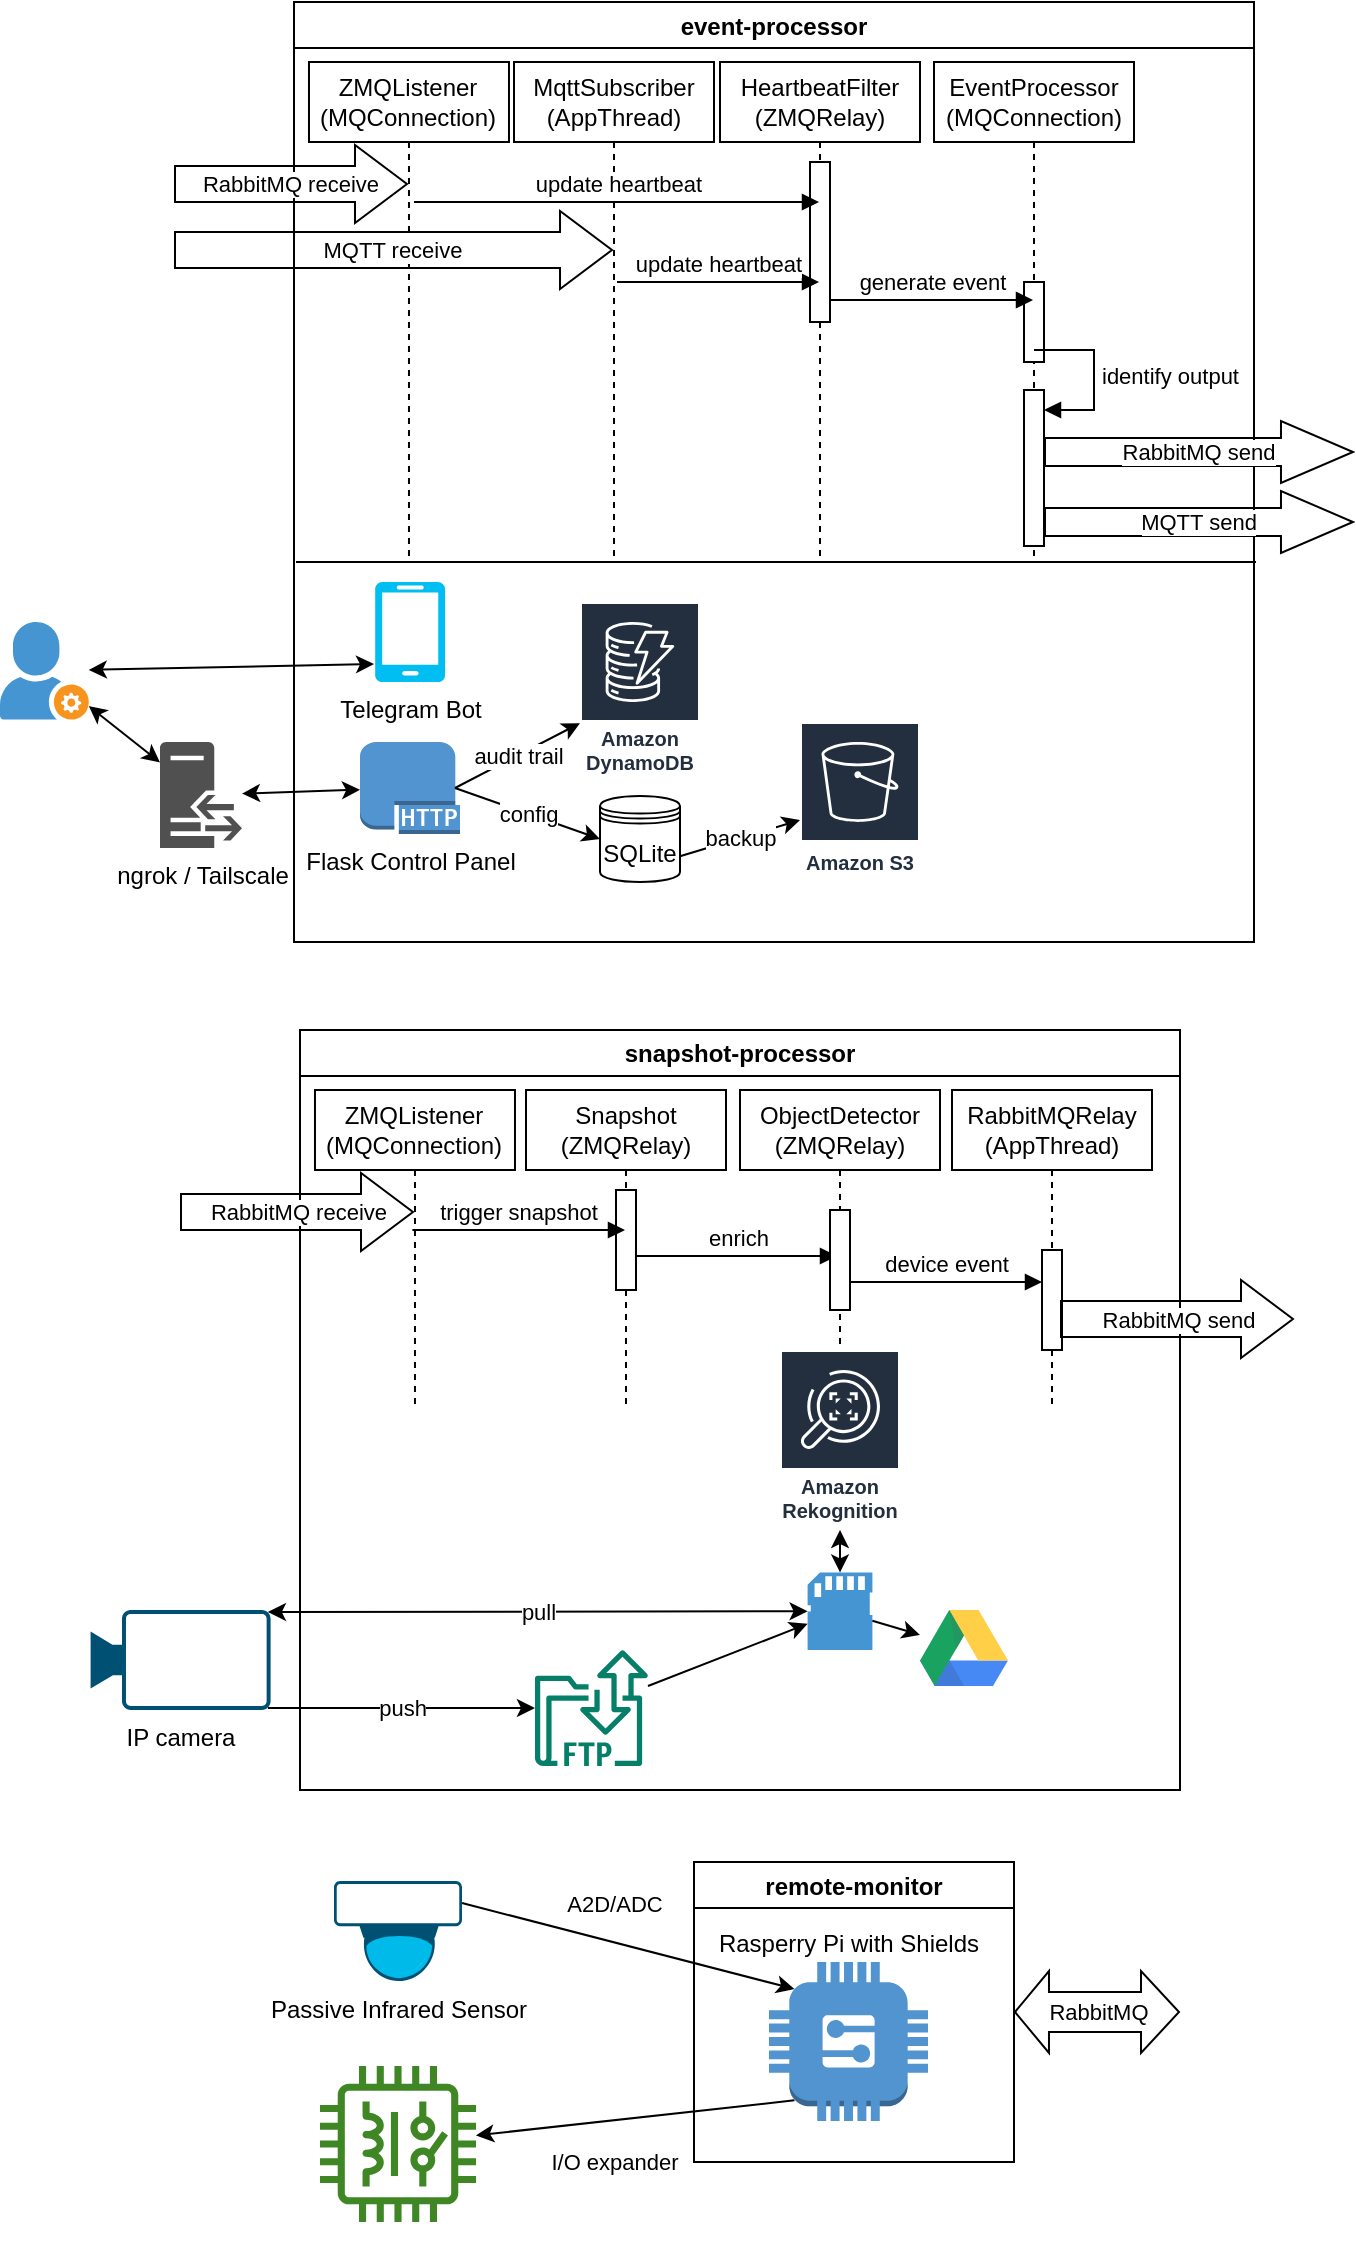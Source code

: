 <mxfile version="21.4.0" type="device">
  <diagram name="Page-1" id="ZSkcajXZRbt3x14Z_4z5">
    <mxGraphModel dx="2634" dy="2443" grid="1" gridSize="10" guides="1" tooltips="1" connect="1" arrows="1" fold="1" page="1" pageScale="1" pageWidth="1200" pageHeight="1600" math="0" shadow="0">
      <root>
        <mxCell id="0" />
        <mxCell id="1" parent="0" />
        <mxCell id="YGuV6R9-KsbICo-k-Tc9-1" value="Passive Infrared Sensor" style="points=[[0.015,0.015,0],[0.5,0,0],[0.985,0.015,0],[1,0.22,0],[0.985,0.43,0],[0.73,0.85,0],[0.5,1,0],[0.285,0.85,0],[0.015,0.43,0],[0,0.22,0]];verticalLabelPosition=bottom;sketch=0;html=1;verticalAlign=top;aspect=fixed;align=center;pointerEvents=1;shape=mxgraph.cisco19.surveillance_camera;fillColor=#005073;strokeColor=none;" parent="1" vertex="1">
          <mxGeometry x="-103" y="799.5" width="64" height="50" as="geometry" />
        </mxCell>
        <mxCell id="YGuV6R9-KsbICo-k-Tc9-2" value="IP camera" style="points=[[0,0.5,0],[0.19,0.02,0],[0.59,0,0],[0.985,0.02,0],[1,0.5,0],[0.985,0.98,0],[0.59,1,0],[0.19,0.98,0]];verticalLabelPosition=bottom;sketch=0;html=1;verticalAlign=top;aspect=fixed;align=center;pointerEvents=1;shape=mxgraph.cisco19.camera;fillColor=#005073;strokeColor=none;flipV=0;flipH=0;horizontal=1;" parent="1" vertex="1">
          <mxGeometry x="-224.7" y="664" width="90" height="50" as="geometry" />
        </mxCell>
        <mxCell id="YGuV6R9-KsbICo-k-Tc9-3" value="" style="shadow=0;dashed=0;html=1;strokeColor=none;fillColor=#4495D1;labelPosition=center;verticalLabelPosition=bottom;verticalAlign=top;align=center;outlineConnect=0;shape=mxgraph.veeam.company_administrator;" parent="1" vertex="1">
          <mxGeometry x="-270.0" y="170.0" width="44.4" height="48.8" as="geometry" />
        </mxCell>
        <mxCell id="YGuV6R9-KsbICo-k-Tc9-5" value="A2D/ADC" style="endArrow=classic;html=1;rounded=0;exitX=1;exitY=0.22;exitDx=0;exitDy=0;exitPerimeter=0;entryX=0.16;entryY=0.17;entryDx=0;entryDy=0;entryPerimeter=0;" parent="1" source="YGuV6R9-KsbICo-k-Tc9-1" target="YGuV6R9-KsbICo-k-Tc9-18" edge="1">
          <mxGeometry x="-0.143" y="19" width="50" height="50" relative="1" as="geometry">
            <mxPoint x="437" y="969.5" as="sourcePoint" />
            <mxPoint x="7" y="809.5" as="targetPoint" />
            <mxPoint as="offset" />
          </mxGeometry>
        </mxCell>
        <mxCell id="YGuV6R9-KsbICo-k-Tc9-9" value="" style="endArrow=classic;startArrow=classic;html=1;rounded=0;" parent="1" source="YGuV6R9-KsbICo-k-Tc9-15" target="YGuV6R9-KsbICo-k-Tc9-6" edge="1">
          <mxGeometry width="50" height="50" relative="1" as="geometry">
            <mxPoint x="110.0" y="498.5" as="sourcePoint" />
            <mxPoint x="-330.2" y="152.9" as="targetPoint" />
          </mxGeometry>
        </mxCell>
        <mxCell id="YGuV6R9-KsbICo-k-Tc9-11" value="" style="endArrow=classic;startArrow=classic;html=1;rounded=0;entryX=-0.014;entryY=0.82;entryDx=0;entryDy=0;entryPerimeter=0;" parent="1" source="YGuV6R9-KsbICo-k-Tc9-3" target="YGuV6R9-KsbICo-k-Tc9-10" edge="1">
          <mxGeometry width="50" height="50" relative="1" as="geometry">
            <mxPoint x="-265.2" y="78.9" as="sourcePoint" />
            <mxPoint x="-279.2" y="129.9" as="targetPoint" />
          </mxGeometry>
        </mxCell>
        <mxCell id="YGuV6R9-KsbICo-k-Tc9-13" value="event-processor" style="swimlane;startSize=23;" parent="1" vertex="1">
          <mxGeometry x="-123" y="-140" width="480" height="470" as="geometry" />
        </mxCell>
        <mxCell id="YGuV6R9-KsbICo-k-Tc9-10" value="Telegram Bot" style="verticalLabelPosition=bottom;html=1;verticalAlign=top;align=center;strokeColor=none;fillColor=#00BEF2;shape=mxgraph.azure.mobile;pointerEvents=1;" parent="YGuV6R9-KsbICo-k-Tc9-13" vertex="1">
          <mxGeometry x="40.5" y="290" width="35" height="50" as="geometry" />
        </mxCell>
        <mxCell id="YGuV6R9-KsbICo-k-Tc9-6" value="Flask Control Panel" style="outlineConnect=0;dashed=0;verticalLabelPosition=bottom;verticalAlign=top;align=center;html=1;shape=mxgraph.aws3.http_protocol;fillColor=#5294CF;gradientColor=none;" parent="YGuV6R9-KsbICo-k-Tc9-13" vertex="1">
          <mxGeometry x="33" y="370" width="50" height="46" as="geometry" />
        </mxCell>
        <mxCell id="YGuV6R9-KsbICo-k-Tc9-39" value="Amazon S3" style="sketch=0;outlineConnect=0;fontColor=#232F3E;gradientColor=none;strokeColor=#ffffff;fillColor=#232F3E;dashed=0;verticalLabelPosition=middle;verticalAlign=bottom;align=center;html=1;whiteSpace=wrap;fontSize=10;fontStyle=1;spacing=3;shape=mxgraph.aws4.productIcon;prIcon=mxgraph.aws4.s3;" parent="YGuV6R9-KsbICo-k-Tc9-13" vertex="1">
          <mxGeometry x="253" y="360" width="60" height="80" as="geometry" />
        </mxCell>
        <mxCell id="YGuV6R9-KsbICo-k-Tc9-42" value="SQLite" style="shape=datastore;whiteSpace=wrap;html=1;" parent="YGuV6R9-KsbICo-k-Tc9-13" vertex="1">
          <mxGeometry x="153" y="397" width="40" height="43" as="geometry" />
        </mxCell>
        <mxCell id="DSjT6oyzW38afCTZ1IZh-27" value="Amazon DynamoDB" style="sketch=0;outlineConnect=0;fontColor=#232F3E;gradientColor=none;strokeColor=#ffffff;fillColor=#232F3E;dashed=0;verticalLabelPosition=middle;verticalAlign=bottom;align=center;html=1;whiteSpace=wrap;fontSize=10;fontStyle=1;spacing=3;shape=mxgraph.aws4.productIcon;prIcon=mxgraph.aws4.dynamodb;" parent="YGuV6R9-KsbICo-k-Tc9-13" vertex="1">
          <mxGeometry x="143" y="300" width="60" height="90" as="geometry" />
        </mxCell>
        <mxCell id="DSjT6oyzW38afCTZ1IZh-28" value="audit trail" style="endArrow=classic;html=1;rounded=0;exitX=0.95;exitY=0.5;exitDx=0;exitDy=0;exitPerimeter=0;" parent="YGuV6R9-KsbICo-k-Tc9-13" source="YGuV6R9-KsbICo-k-Tc9-6" target="DSjT6oyzW38afCTZ1IZh-27" edge="1">
          <mxGeometry width="50" height="50" relative="1" as="geometry">
            <mxPoint x="433" y="300" as="sourcePoint" />
            <mxPoint x="293" y="240" as="targetPoint" />
          </mxGeometry>
        </mxCell>
        <mxCell id="DSjT6oyzW38afCTZ1IZh-29" value="config" style="endArrow=classic;html=1;rounded=0;exitX=0.95;exitY=0.5;exitDx=0;exitDy=0;exitPerimeter=0;entryX=0;entryY=0.5;entryDx=0;entryDy=0;" parent="YGuV6R9-KsbICo-k-Tc9-13" source="YGuV6R9-KsbICo-k-Tc9-6" target="YGuV6R9-KsbICo-k-Tc9-42" edge="1">
          <mxGeometry width="50" height="50" relative="1" as="geometry">
            <mxPoint x="433" y="300" as="sourcePoint" />
            <mxPoint x="483" y="250" as="targetPoint" />
          </mxGeometry>
        </mxCell>
        <mxCell id="DSjT6oyzW38afCTZ1IZh-30" value="backup" style="endArrow=classic;html=1;rounded=0;exitX=1;exitY=0.7;exitDx=0;exitDy=0;" parent="YGuV6R9-KsbICo-k-Tc9-13" source="YGuV6R9-KsbICo-k-Tc9-42" target="YGuV6R9-KsbICo-k-Tc9-39" edge="1">
          <mxGeometry width="50" height="50" relative="1" as="geometry">
            <mxPoint x="433" y="300" as="sourcePoint" />
            <mxPoint x="483" y="250" as="targetPoint" />
          </mxGeometry>
        </mxCell>
        <mxCell id="DSjT6oyzW38afCTZ1IZh-33" value="ZMQListener (MQConnection)" style="shape=umlLifeline;perimeter=lifelinePerimeter;whiteSpace=wrap;html=1;container=1;dropTarget=0;collapsible=0;recursiveResize=0;outlineConnect=0;portConstraint=eastwest;newEdgeStyle={&quot;edgeStyle&quot;:&quot;elbowEdgeStyle&quot;,&quot;elbow&quot;:&quot;vertical&quot;,&quot;curved&quot;:0,&quot;rounded&quot;:0};" parent="YGuV6R9-KsbICo-k-Tc9-13" vertex="1">
          <mxGeometry x="7.49" y="30" width="100" height="250" as="geometry" />
        </mxCell>
        <mxCell id="DSjT6oyzW38afCTZ1IZh-34" value="RabbitMQ receive" style="shape=flexArrow;endArrow=classic;html=1;rounded=0;width=18;endSize=8.33;" parent="YGuV6R9-KsbICo-k-Tc9-13" edge="1">
          <mxGeometry x="-0.009" width="50" height="50" relative="1" as="geometry">
            <mxPoint x="-60" y="91" as="sourcePoint" />
            <mxPoint x="56.99" y="91" as="targetPoint" />
            <mxPoint as="offset" />
          </mxGeometry>
        </mxCell>
        <mxCell id="DSjT6oyzW38afCTZ1IZh-35" value="MqttSubscriber (AppThread)" style="shape=umlLifeline;perimeter=lifelinePerimeter;whiteSpace=wrap;html=1;container=1;dropTarget=0;collapsible=0;recursiveResize=0;outlineConnect=0;portConstraint=eastwest;newEdgeStyle={&quot;edgeStyle&quot;:&quot;elbowEdgeStyle&quot;,&quot;elbow&quot;:&quot;vertical&quot;,&quot;curved&quot;:0,&quot;rounded&quot;:0};" parent="YGuV6R9-KsbICo-k-Tc9-13" vertex="1">
          <mxGeometry x="110" y="30" width="100" height="250" as="geometry" />
        </mxCell>
        <mxCell id="DSjT6oyzW38afCTZ1IZh-36" value="HeartbeatFilter (ZMQRelay)" style="shape=umlLifeline;perimeter=lifelinePerimeter;whiteSpace=wrap;html=1;container=1;dropTarget=0;collapsible=0;recursiveResize=0;outlineConnect=0;portConstraint=eastwest;newEdgeStyle={&quot;edgeStyle&quot;:&quot;elbowEdgeStyle&quot;,&quot;elbow&quot;:&quot;vertical&quot;,&quot;curved&quot;:0,&quot;rounded&quot;:0};" parent="YGuV6R9-KsbICo-k-Tc9-13" vertex="1">
          <mxGeometry x="213" y="30" width="100" height="250" as="geometry" />
        </mxCell>
        <mxCell id="DSjT6oyzW38afCTZ1IZh-37" value="" style="html=1;points=[];perimeter=orthogonalPerimeter;outlineConnect=0;targetShapes=umlLifeline;portConstraint=eastwest;newEdgeStyle={&quot;edgeStyle&quot;:&quot;elbowEdgeStyle&quot;,&quot;elbow&quot;:&quot;vertical&quot;,&quot;curved&quot;:0,&quot;rounded&quot;:0};" parent="DSjT6oyzW38afCTZ1IZh-36" vertex="1">
          <mxGeometry x="45" y="50" width="10" height="80" as="geometry" />
        </mxCell>
        <mxCell id="DSjT6oyzW38afCTZ1IZh-40" value="update heartbeat" style="html=1;verticalAlign=bottom;endArrow=block;edgeStyle=elbowEdgeStyle;elbow=vertical;curved=0;rounded=0;" parent="YGuV6R9-KsbICo-k-Tc9-13" target="DSjT6oyzW38afCTZ1IZh-36" edge="1">
          <mxGeometry width="80" relative="1" as="geometry">
            <mxPoint x="60" y="100" as="sourcePoint" />
            <mxPoint x="140" y="100" as="targetPoint" />
          </mxGeometry>
        </mxCell>
        <mxCell id="DSjT6oyzW38afCTZ1IZh-41" value="update heartbeat" style="html=1;verticalAlign=bottom;endArrow=block;edgeStyle=elbowEdgeStyle;elbow=vertical;curved=0;rounded=0;" parent="YGuV6R9-KsbICo-k-Tc9-13" target="DSjT6oyzW38afCTZ1IZh-36" edge="1">
          <mxGeometry width="80" relative="1" as="geometry">
            <mxPoint x="161.5" y="140" as="sourcePoint" />
            <mxPoint x="364.5" y="140" as="targetPoint" />
          </mxGeometry>
        </mxCell>
        <mxCell id="DSjT6oyzW38afCTZ1IZh-32" value="EventProcessor (MQConnection)" style="shape=umlLifeline;perimeter=lifelinePerimeter;whiteSpace=wrap;html=1;container=1;dropTarget=0;collapsible=0;recursiveResize=0;outlineConnect=0;portConstraint=eastwest;newEdgeStyle={&quot;edgeStyle&quot;:&quot;elbowEdgeStyle&quot;,&quot;elbow&quot;:&quot;vertical&quot;,&quot;curved&quot;:0,&quot;rounded&quot;:0};" parent="YGuV6R9-KsbICo-k-Tc9-13" vertex="1">
          <mxGeometry x="320" y="30" width="100" height="250" as="geometry" />
        </mxCell>
        <mxCell id="DSjT6oyzW38afCTZ1IZh-38" value="" style="html=1;points=[];perimeter=orthogonalPerimeter;outlineConnect=0;targetShapes=umlLifeline;portConstraint=eastwest;newEdgeStyle={&quot;edgeStyle&quot;:&quot;elbowEdgeStyle&quot;,&quot;elbow&quot;:&quot;vertical&quot;,&quot;curved&quot;:0,&quot;rounded&quot;:0};" parent="DSjT6oyzW38afCTZ1IZh-32" vertex="1">
          <mxGeometry x="45" y="110" width="10" height="40" as="geometry" />
        </mxCell>
        <mxCell id="DSjT6oyzW38afCTZ1IZh-45" value="" style="html=1;points=[];perimeter=orthogonalPerimeter;outlineConnect=0;targetShapes=umlLifeline;portConstraint=eastwest;newEdgeStyle={&quot;edgeStyle&quot;:&quot;elbowEdgeStyle&quot;,&quot;elbow&quot;:&quot;vertical&quot;,&quot;curved&quot;:0,&quot;rounded&quot;:0};" parent="DSjT6oyzW38afCTZ1IZh-32" vertex="1">
          <mxGeometry x="45" y="164" width="10" height="78" as="geometry" />
        </mxCell>
        <mxCell id="DSjT6oyzW38afCTZ1IZh-46" value="identify output" style="html=1;align=left;spacingLeft=2;endArrow=block;rounded=0;edgeStyle=orthogonalEdgeStyle;curved=0;rounded=0;" parent="DSjT6oyzW38afCTZ1IZh-32" target="DSjT6oyzW38afCTZ1IZh-45" edge="1">
          <mxGeometry relative="1" as="geometry">
            <mxPoint x="50" y="144" as="sourcePoint" />
            <Array as="points">
              <mxPoint x="80" y="174" />
            </Array>
          </mxGeometry>
        </mxCell>
        <mxCell id="DSjT6oyzW38afCTZ1IZh-42" value="generate event" style="html=1;verticalAlign=bottom;endArrow=block;edgeStyle=elbowEdgeStyle;elbow=vertical;curved=0;rounded=0;" parent="YGuV6R9-KsbICo-k-Tc9-13" edge="1">
          <mxGeometry width="80" relative="1" as="geometry">
            <mxPoint x="268" y="149" as="sourcePoint" />
            <mxPoint x="369.5" y="149" as="targetPoint" />
          </mxGeometry>
        </mxCell>
        <mxCell id="DSjT6oyzW38afCTZ1IZh-47" value="RabbitMQ send" style="shape=flexArrow;endArrow=classic;html=1;rounded=0;width=14;endSize=11.67;endWidth=16;" parent="YGuV6R9-KsbICo-k-Tc9-13" edge="1">
          <mxGeometry x="-0.009" width="50" height="50" relative="1" as="geometry">
            <mxPoint x="375" y="225" as="sourcePoint" />
            <mxPoint x="530" y="225" as="targetPoint" />
            <mxPoint as="offset" />
          </mxGeometry>
        </mxCell>
        <mxCell id="yk_Txdwg7BVkNjfgtiyE-2" value="MQTT send" style="shape=flexArrow;endArrow=classic;html=1;rounded=0;width=14;endSize=11.67;endWidth=16;" edge="1" parent="YGuV6R9-KsbICo-k-Tc9-13">
          <mxGeometry x="-0.009" width="50" height="50" relative="1" as="geometry">
            <mxPoint x="375" y="260" as="sourcePoint" />
            <mxPoint x="530" y="260" as="targetPoint" />
            <mxPoint as="offset" />
          </mxGeometry>
        </mxCell>
        <mxCell id="YGuV6R9-KsbICo-k-Tc9-15" value="ngrok / Tailscale" style="sketch=0;pointerEvents=1;shadow=0;dashed=0;html=1;strokeColor=none;fillColor=#505050;labelPosition=center;verticalLabelPosition=bottom;verticalAlign=top;outlineConnect=0;align=center;shape=mxgraph.office.servers.reverse_proxy;horizontal=1;" parent="1" vertex="1">
          <mxGeometry x="-190.0" y="230.0" width="41" height="53" as="geometry" />
        </mxCell>
        <mxCell id="YGuV6R9-KsbICo-k-Tc9-16" value="" style="endArrow=classic;startArrow=classic;html=1;rounded=0;" parent="1" source="YGuV6R9-KsbICo-k-Tc9-3" target="YGuV6R9-KsbICo-k-Tc9-15" edge="1">
          <mxGeometry width="50" height="50" relative="1" as="geometry">
            <mxPoint x="-42.2" y="48.9" as="sourcePoint" />
            <mxPoint x="-182.2" y="139.9" as="targetPoint" />
          </mxGeometry>
        </mxCell>
        <mxCell id="YGuV6R9-KsbICo-k-Tc9-19" value="relay / electronics" style="sketch=0;outlineConnect=0;fontColor=#ffffff;gradientColor=none;fillColor=#3F8624;strokeColor=none;dashed=0;verticalLabelPosition=bottom;verticalAlign=top;align=center;html=1;fontSize=12;fontStyle=0;aspect=fixed;pointerEvents=1;shape=mxgraph.aws4.iot_thing_relay;" parent="1" vertex="1">
          <mxGeometry x="-110" y="892" width="78" height="78" as="geometry" />
        </mxCell>
        <mxCell id="YGuV6R9-KsbICo-k-Tc9-20" value="I/O expander" style="endArrow=classic;html=1;rounded=0;exitX=0.16;exitY=0.87;exitDx=0;exitDy=0;exitPerimeter=0;" parent="1" source="YGuV6R9-KsbICo-k-Tc9-18" target="YGuV6R9-KsbICo-k-Tc9-19" edge="1">
          <mxGeometry x="0.162" y="21" width="50" height="50" relative="1" as="geometry">
            <mxPoint x="437" y="790" as="sourcePoint" />
            <mxPoint x="487" y="740" as="targetPoint" />
            <mxPoint as="offset" />
          </mxGeometry>
        </mxCell>
        <mxCell id="YGuV6R9-KsbICo-k-Tc9-21" value="remote-monitor" style="swimlane;startSize=23;" parent="1" vertex="1">
          <mxGeometry x="77" y="790" width="160" height="150" as="geometry" />
        </mxCell>
        <mxCell id="YGuV6R9-KsbICo-k-Tc9-18" value="Rasperry Pi with Shields" style="outlineConnect=0;dashed=0;verticalLabelPosition=top;verticalAlign=bottom;align=center;html=1;shape=mxgraph.aws3.generic;fillColor=#5294CF;gradientColor=none;labelPosition=center;" parent="YGuV6R9-KsbICo-k-Tc9-21" vertex="1">
          <mxGeometry x="37.5" y="50" width="79.5" height="79.5" as="geometry" />
        </mxCell>
        <mxCell id="YGuV6R9-KsbICo-k-Tc9-35" value="RabbitMQ" style="shape=flexArrow;endArrow=classic;startArrow=classic;html=1;rounded=0;exitX=1;exitY=0.5;exitDx=0;exitDy=0;width=20;startSize=5.33;" parent="1" source="YGuV6R9-KsbICo-k-Tc9-21" edge="1">
          <mxGeometry width="100" height="100" relative="1" as="geometry">
            <mxPoint x="630" y="940" as="sourcePoint" />
            <mxPoint x="320" y="865" as="targetPoint" />
          </mxGeometry>
        </mxCell>
        <mxCell id="YGuV6R9-KsbICo-k-Tc9-36" value="snapshot-processor" style="swimlane;whiteSpace=wrap;html=1;" parent="1" vertex="1">
          <mxGeometry x="-120" y="374" width="440" height="380" as="geometry" />
        </mxCell>
        <mxCell id="YGuV6R9-KsbICo-k-Tc9-44" value="" style="pointerEvents=1;shadow=0;dashed=0;html=1;strokeColor=none;fillColor=#4495D1;labelPosition=center;verticalLabelPosition=bottom;verticalAlign=top;align=center;outlineConnect=0;shape=mxgraph.veeam.sd_card;" parent="YGuV6R9-KsbICo-k-Tc9-36" vertex="1">
          <mxGeometry x="253.8" y="271.2" width="32.4" height="38.8" as="geometry" />
        </mxCell>
        <mxCell id="DSjT6oyzW38afCTZ1IZh-2" value="Snapshot (ZMQRelay)" style="shape=umlLifeline;perimeter=lifelinePerimeter;whiteSpace=wrap;html=1;container=1;dropTarget=0;collapsible=0;recursiveResize=0;outlineConnect=0;portConstraint=eastwest;newEdgeStyle={&quot;edgeStyle&quot;:&quot;elbowEdgeStyle&quot;,&quot;elbow&quot;:&quot;vertical&quot;,&quot;curved&quot;:0,&quot;rounded&quot;:0};" parent="YGuV6R9-KsbICo-k-Tc9-36" vertex="1">
          <mxGeometry x="113" y="30" width="100" height="160" as="geometry" />
        </mxCell>
        <mxCell id="DSjT6oyzW38afCTZ1IZh-17" value="" style="html=1;points=[];perimeter=orthogonalPerimeter;outlineConnect=0;targetShapes=umlLifeline;portConstraint=eastwest;newEdgeStyle={&quot;edgeStyle&quot;:&quot;elbowEdgeStyle&quot;,&quot;elbow&quot;:&quot;vertical&quot;,&quot;curved&quot;:0,&quot;rounded&quot;:0};" parent="DSjT6oyzW38afCTZ1IZh-2" vertex="1">
          <mxGeometry x="45" y="50" width="10" height="50" as="geometry" />
        </mxCell>
        <mxCell id="DSjT6oyzW38afCTZ1IZh-3" value="" style="sketch=0;outlineConnect=0;fontColor=#232F3E;gradientColor=none;fillColor=#067F68;strokeColor=none;dashed=0;verticalLabelPosition=bottom;verticalAlign=top;align=center;html=1;fontSize=12;fontStyle=0;aspect=fixed;shape=mxgraph.aws4.transfer_for_ftp_resource;" parent="YGuV6R9-KsbICo-k-Tc9-36" vertex="1">
          <mxGeometry x="117.49" y="310" width="56.51" height="58" as="geometry" />
        </mxCell>
        <mxCell id="DSjT6oyzW38afCTZ1IZh-5" value="" style="endArrow=classic;html=1;rounded=0;" parent="YGuV6R9-KsbICo-k-Tc9-36" source="DSjT6oyzW38afCTZ1IZh-3" target="YGuV6R9-KsbICo-k-Tc9-44" edge="1">
          <mxGeometry width="50" height="50" relative="1" as="geometry">
            <mxPoint x="148" y="30" as="sourcePoint" />
            <mxPoint x="620" y="210" as="targetPoint" />
          </mxGeometry>
        </mxCell>
        <mxCell id="DSjT6oyzW38afCTZ1IZh-8" value="ZMQListener (MQConnection)" style="shape=umlLifeline;perimeter=lifelinePerimeter;whiteSpace=wrap;html=1;container=1;dropTarget=0;collapsible=0;recursiveResize=0;outlineConnect=0;portConstraint=eastwest;newEdgeStyle={&quot;edgeStyle&quot;:&quot;elbowEdgeStyle&quot;,&quot;elbow&quot;:&quot;vertical&quot;,&quot;curved&quot;:0,&quot;rounded&quot;:0};" parent="YGuV6R9-KsbICo-k-Tc9-36" vertex="1">
          <mxGeometry x="7.49" y="30" width="100" height="160" as="geometry" />
        </mxCell>
        <mxCell id="YGuV6R9-KsbICo-k-Tc9-37" value="" style="dashed=0;outlineConnect=0;html=1;align=center;labelPosition=center;verticalLabelPosition=bottom;verticalAlign=top;shape=mxgraph.weblogos.google_drive" parent="YGuV6R9-KsbICo-k-Tc9-36" vertex="1">
          <mxGeometry x="310" y="290" width="44" height="38" as="geometry" />
        </mxCell>
        <mxCell id="YGuV6R9-KsbICo-k-Tc9-38" value="Amazon Rekognition" style="sketch=0;outlineConnect=0;fontColor=#232F3E;gradientColor=none;strokeColor=#ffffff;fillColor=#232F3E;dashed=0;verticalLabelPosition=middle;verticalAlign=bottom;align=center;html=1;whiteSpace=wrap;fontSize=10;fontStyle=1;spacing=3;shape=mxgraph.aws4.productIcon;prIcon=mxgraph.aws4.rekognition;" parent="YGuV6R9-KsbICo-k-Tc9-36" vertex="1">
          <mxGeometry x="240" y="160" width="60" height="90" as="geometry" />
        </mxCell>
        <mxCell id="DSjT6oyzW38afCTZ1IZh-11" value="" style="endArrow=classic;startArrow=classic;html=1;rounded=0;" parent="YGuV6R9-KsbICo-k-Tc9-36" source="YGuV6R9-KsbICo-k-Tc9-44" target="YGuV6R9-KsbICo-k-Tc9-38" edge="1">
          <mxGeometry width="50" height="50" relative="1" as="geometry">
            <mxPoint x="390" y="340" as="sourcePoint" />
            <mxPoint x="270" y="260" as="targetPoint" />
          </mxGeometry>
        </mxCell>
        <mxCell id="DSjT6oyzW38afCTZ1IZh-6" value="" style="endArrow=classic;html=1;rounded=0;" parent="YGuV6R9-KsbICo-k-Tc9-36" source="YGuV6R9-KsbICo-k-Tc9-44" target="YGuV6R9-KsbICo-k-Tc9-37" edge="1">
          <mxGeometry width="50" height="50" relative="1" as="geometry">
            <mxPoint x="10" y="150" as="sourcePoint" />
            <mxPoint x="170" y="420" as="targetPoint" />
          </mxGeometry>
        </mxCell>
        <mxCell id="DSjT6oyzW38afCTZ1IZh-12" value="RabbitMQRelay (AppThread)" style="shape=umlLifeline;perimeter=lifelinePerimeter;whiteSpace=wrap;html=1;container=1;dropTarget=0;collapsible=0;recursiveResize=0;outlineConnect=0;portConstraint=eastwest;newEdgeStyle={&quot;edgeStyle&quot;:&quot;elbowEdgeStyle&quot;,&quot;elbow&quot;:&quot;vertical&quot;,&quot;curved&quot;:0,&quot;rounded&quot;:0};" parent="YGuV6R9-KsbICo-k-Tc9-36" vertex="1">
          <mxGeometry x="326" y="30" width="100" height="160" as="geometry" />
        </mxCell>
        <mxCell id="DSjT6oyzW38afCTZ1IZh-21" value="" style="html=1;points=[];perimeter=orthogonalPerimeter;outlineConnect=0;targetShapes=umlLifeline;portConstraint=eastwest;newEdgeStyle={&quot;edgeStyle&quot;:&quot;elbowEdgeStyle&quot;,&quot;elbow&quot;:&quot;vertical&quot;,&quot;curved&quot;:0,&quot;rounded&quot;:0};" parent="DSjT6oyzW38afCTZ1IZh-12" vertex="1">
          <mxGeometry x="45" y="80" width="10" height="50" as="geometry" />
        </mxCell>
        <mxCell id="DSjT6oyzW38afCTZ1IZh-15" value="trigger snapshot" style="html=1;verticalAlign=bottom;endArrow=block;edgeStyle=elbowEdgeStyle;elbow=vertical;curved=0;rounded=0;" parent="YGuV6R9-KsbICo-k-Tc9-36" target="DSjT6oyzW38afCTZ1IZh-2" edge="1">
          <mxGeometry width="80" relative="1" as="geometry">
            <mxPoint x="56.2" y="100" as="sourcePoint" />
            <mxPoint x="136.2" y="100" as="targetPoint" />
          </mxGeometry>
        </mxCell>
        <mxCell id="DSjT6oyzW38afCTZ1IZh-19" value="enrich" style="html=1;verticalAlign=bottom;endArrow=block;edgeStyle=elbowEdgeStyle;elbow=vertical;curved=0;rounded=0;" parent="YGuV6R9-KsbICo-k-Tc9-36" edge="1">
          <mxGeometry width="80" relative="1" as="geometry">
            <mxPoint x="168" y="113" as="sourcePoint" />
            <mxPoint x="268.5" y="113" as="targetPoint" />
          </mxGeometry>
        </mxCell>
        <mxCell id="DSjT6oyzW38afCTZ1IZh-9" value="ObjectDetector (ZMQRelay)" style="shape=umlLifeline;perimeter=lifelinePerimeter;whiteSpace=wrap;html=1;container=1;dropTarget=0;collapsible=0;recursiveResize=0;outlineConnect=0;portConstraint=eastwest;newEdgeStyle={&quot;edgeStyle&quot;:&quot;elbowEdgeStyle&quot;,&quot;elbow&quot;:&quot;vertical&quot;,&quot;curved&quot;:0,&quot;rounded&quot;:0};" parent="YGuV6R9-KsbICo-k-Tc9-36" vertex="1">
          <mxGeometry x="220" y="30" width="100" height="130" as="geometry" />
        </mxCell>
        <mxCell id="DSjT6oyzW38afCTZ1IZh-20" value="" style="html=1;points=[];perimeter=orthogonalPerimeter;outlineConnect=0;targetShapes=umlLifeline;portConstraint=eastwest;newEdgeStyle={&quot;edgeStyle&quot;:&quot;elbowEdgeStyle&quot;,&quot;elbow&quot;:&quot;vertical&quot;,&quot;curved&quot;:0,&quot;rounded&quot;:0};" parent="DSjT6oyzW38afCTZ1IZh-9" vertex="1">
          <mxGeometry x="45" y="60" width="10" height="50" as="geometry" />
        </mxCell>
        <mxCell id="DSjT6oyzW38afCTZ1IZh-22" value="device event" style="html=1;verticalAlign=bottom;endArrow=block;edgeStyle=elbowEdgeStyle;elbow=vertical;curved=0;rounded=0;" parent="YGuV6R9-KsbICo-k-Tc9-36" edge="1">
          <mxGeometry width="80" relative="1" as="geometry">
            <mxPoint x="275" y="126" as="sourcePoint" />
            <mxPoint x="371" y="126" as="targetPoint" />
          </mxGeometry>
        </mxCell>
        <mxCell id="DSjT6oyzW38afCTZ1IZh-14" value="RabbitMQ send" style="shape=flexArrow;endArrow=classic;html=1;rounded=0;width=18;endSize=8.33;" parent="YGuV6R9-KsbICo-k-Tc9-36" edge="1">
          <mxGeometry width="50" height="50" relative="1" as="geometry">
            <mxPoint x="380" y="144.5" as="sourcePoint" />
            <mxPoint x="496.99" y="144.5" as="targetPoint" />
          </mxGeometry>
        </mxCell>
        <mxCell id="DSjT6oyzW38afCTZ1IZh-4" value="push" style="endArrow=classic;html=1;rounded=0;exitX=0.985;exitY=0.98;exitDx=0;exitDy=0;exitPerimeter=0;" parent="1" source="YGuV6R9-KsbICo-k-Tc9-2" target="DSjT6oyzW38afCTZ1IZh-3" edge="1">
          <mxGeometry width="50" height="50" relative="1" as="geometry">
            <mxPoint x="450" y="634" as="sourcePoint" />
            <mxPoint x="-20" y="364" as="targetPoint" />
          </mxGeometry>
        </mxCell>
        <mxCell id="DSjT6oyzW38afCTZ1IZh-13" value="RabbitMQ receive" style="shape=flexArrow;endArrow=classic;html=1;rounded=0;width=18;endSize=8.33;" parent="1" edge="1">
          <mxGeometry width="50" height="50" relative="1" as="geometry">
            <mxPoint x="-180" y="465" as="sourcePoint" />
            <mxPoint x="-63.01" y="465" as="targetPoint" />
          </mxGeometry>
        </mxCell>
        <mxCell id="DSjT6oyzW38afCTZ1IZh-23" value="pull" style="endArrow=classic;startArrow=classic;html=1;rounded=0;exitX=0.985;exitY=0.02;exitDx=0;exitDy=0;exitPerimeter=0;" parent="1" source="YGuV6R9-KsbICo-k-Tc9-2" target="YGuV6R9-KsbICo-k-Tc9-44" edge="1">
          <mxGeometry width="50" height="50" relative="1" as="geometry">
            <mxPoint x="160" y="734" as="sourcePoint" />
            <mxPoint x="210" y="684" as="targetPoint" />
          </mxGeometry>
        </mxCell>
        <mxCell id="DSjT6oyzW38afCTZ1IZh-48" value="" style="endArrow=none;html=1;rounded=0;" parent="1" edge="1">
          <mxGeometry width="50" height="50" relative="1" as="geometry">
            <mxPoint x="358" y="140" as="sourcePoint" />
            <mxPoint x="-122" y="140" as="targetPoint" />
          </mxGeometry>
        </mxCell>
        <mxCell id="DSjT6oyzW38afCTZ1IZh-39" value="MQTT receive" style="shape=flexArrow;endArrow=classic;html=1;rounded=0;width=18;endSize=8.33;" parent="1" edge="1">
          <mxGeometry x="-0.009" width="50" height="50" relative="1" as="geometry">
            <mxPoint x="-183" y="-16" as="sourcePoint" />
            <mxPoint x="36.5" y="-16" as="targetPoint" />
            <mxPoint as="offset" />
          </mxGeometry>
        </mxCell>
      </root>
    </mxGraphModel>
  </diagram>
</mxfile>
